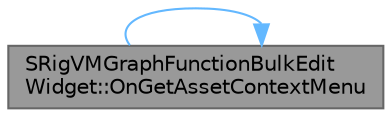 digraph "SRigVMGraphFunctionBulkEditWidget::OnGetAssetContextMenu"
{
 // INTERACTIVE_SVG=YES
 // LATEX_PDF_SIZE
  bgcolor="transparent";
  edge [fontname=Helvetica,fontsize=10,labelfontname=Helvetica,labelfontsize=10];
  node [fontname=Helvetica,fontsize=10,shape=box,height=0.2,width=0.4];
  rankdir="RL";
  Node1 [id="Node000001",label="SRigVMGraphFunctionBulkEdit\lWidget::OnGetAssetContextMenu",height=0.2,width=0.4,color="gray40", fillcolor="grey60", style="filled", fontcolor="black",tooltip="Handler for when an asset context menu has been requested."];
  Node1 -> Node1 [id="edge1_Node000001_Node000001",dir="back",color="steelblue1",style="solid",tooltip=" "];
}
